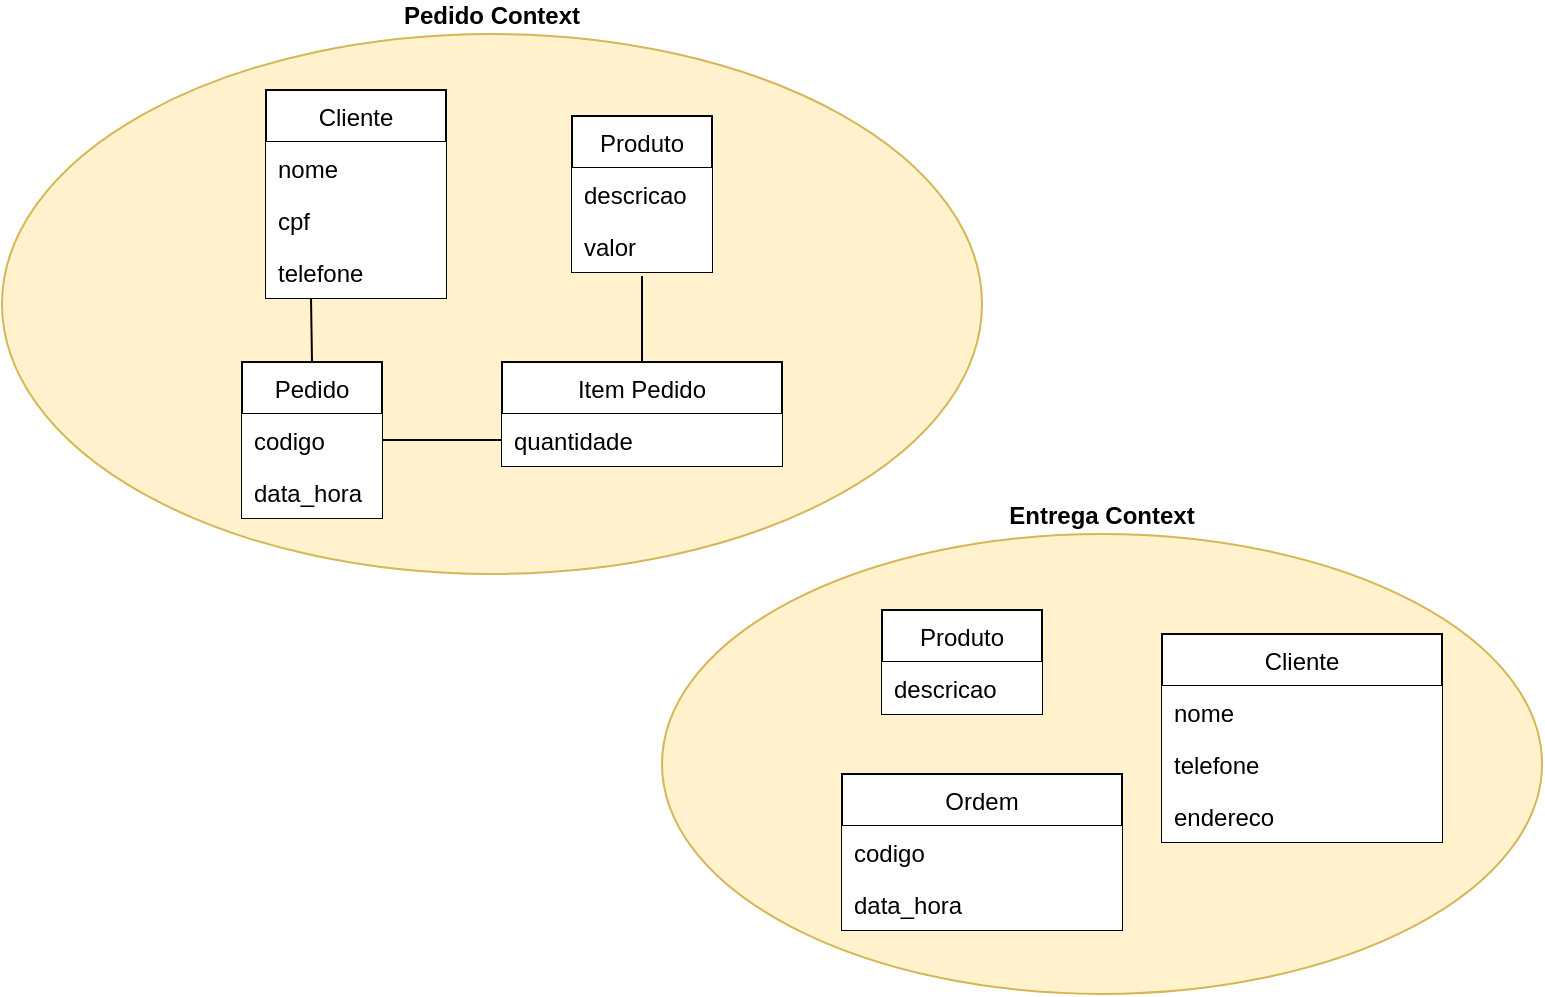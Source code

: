 <mxfile version="14.9.3" type="github">
  <diagram id="qcqPcz8LdrNDXaNSJcfC" name="Page-1">
    <mxGraphModel dx="1422" dy="774" grid="1" gridSize="10" guides="1" tooltips="1" connect="1" arrows="1" fold="1" page="1" pageScale="1" pageWidth="850" pageHeight="1100" math="0" shadow="0">
      <root>
        <mxCell id="0" />
        <mxCell id="1" parent="0" />
        <mxCell id="J9RusMExjl6bTPECqHxw-5" value="&lt;b&gt;Pedido Context&lt;/b&gt;" style="ellipse;whiteSpace=wrap;html=1;labelPosition=center;verticalLabelPosition=top;align=center;verticalAlign=bottom;fillColor=#fff2cc;strokeColor=#d6b656;" vertex="1" parent="1">
          <mxGeometry x="40" y="210" width="490" height="270" as="geometry" />
        </mxCell>
        <mxCell id="J9RusMExjl6bTPECqHxw-8" value="&lt;b&gt;Entrega Context&lt;/b&gt;" style="ellipse;whiteSpace=wrap;html=1;labelPosition=center;verticalLabelPosition=top;align=center;verticalAlign=bottom;fillColor=#fff2cc;strokeColor=#d6b656;" vertex="1" parent="1">
          <mxGeometry x="370" y="460" width="440" height="230" as="geometry" />
        </mxCell>
        <mxCell id="J9RusMExjl6bTPECqHxw-12" value="Cliente" style="swimlane;fontStyle=0;childLayout=stackLayout;horizontal=1;startSize=26;horizontalStack=0;resizeParent=1;resizeParentMax=0;resizeLast=0;collapsible=1;marginBottom=0;" vertex="1" parent="1">
          <mxGeometry x="172" y="238" width="90" height="104" as="geometry" />
        </mxCell>
        <mxCell id="J9RusMExjl6bTPECqHxw-13" value="nome" style="text;strokeColor=none;align=left;verticalAlign=top;spacingLeft=4;spacingRight=4;overflow=hidden;rotatable=0;points=[[0,0.5],[1,0.5]];portConstraint=eastwest;fillColor=#ffffff;" vertex="1" parent="J9RusMExjl6bTPECqHxw-12">
          <mxGeometry y="26" width="90" height="26" as="geometry" />
        </mxCell>
        <mxCell id="J9RusMExjl6bTPECqHxw-14" value="cpf" style="text;strokeColor=none;align=left;verticalAlign=top;spacingLeft=4;spacingRight=4;overflow=hidden;rotatable=0;points=[[0,0.5],[1,0.5]];portConstraint=eastwest;fillColor=#ffffff;" vertex="1" parent="J9RusMExjl6bTPECqHxw-12">
          <mxGeometry y="52" width="90" height="26" as="geometry" />
        </mxCell>
        <mxCell id="J9RusMExjl6bTPECqHxw-15" value="telefone" style="text;strokeColor=none;align=left;verticalAlign=top;spacingLeft=4;spacingRight=4;overflow=hidden;rotatable=0;points=[[0,0.5],[1,0.5]];portConstraint=eastwest;fillColor=#ffffff;" vertex="1" parent="J9RusMExjl6bTPECqHxw-12">
          <mxGeometry y="78" width="90" height="26" as="geometry" />
        </mxCell>
        <mxCell id="J9RusMExjl6bTPECqHxw-16" value="Produto" style="swimlane;fontStyle=0;childLayout=stackLayout;horizontal=1;startSize=26;horizontalStack=0;resizeParent=1;resizeParentMax=0;resizeLast=0;collapsible=1;marginBottom=0;" vertex="1" parent="1">
          <mxGeometry x="325" y="251" width="70" height="78" as="geometry" />
        </mxCell>
        <mxCell id="J9RusMExjl6bTPECqHxw-17" value="descricao" style="text;strokeColor=none;align=left;verticalAlign=top;spacingLeft=4;spacingRight=4;overflow=hidden;rotatable=0;points=[[0,0.5],[1,0.5]];portConstraint=eastwest;fillColor=#ffffff;" vertex="1" parent="J9RusMExjl6bTPECqHxw-16">
          <mxGeometry y="26" width="70" height="26" as="geometry" />
        </mxCell>
        <mxCell id="J9RusMExjl6bTPECqHxw-18" value="valor" style="text;strokeColor=none;align=left;verticalAlign=top;spacingLeft=4;spacingRight=4;overflow=hidden;rotatable=0;points=[[0,0.5],[1,0.5]];portConstraint=eastwest;fillColor=#ffffff;" vertex="1" parent="J9RusMExjl6bTPECqHxw-16">
          <mxGeometry y="52" width="70" height="26" as="geometry" />
        </mxCell>
        <mxCell id="J9RusMExjl6bTPECqHxw-23" style="rounded=0;orthogonalLoop=1;jettySize=auto;html=1;entryX=0.25;entryY=1;entryDx=0;entryDy=0;endArrow=none;endFill=0;exitX=0.5;exitY=0;exitDx=0;exitDy=0;" edge="1" parent="1" source="J9RusMExjl6bTPECqHxw-20" target="J9RusMExjl6bTPECqHxw-12">
          <mxGeometry relative="1" as="geometry" />
        </mxCell>
        <mxCell id="J9RusMExjl6bTPECqHxw-40" value="" style="edgeStyle=none;rounded=0;orthogonalLoop=1;jettySize=auto;html=1;endArrow=none;endFill=0;" edge="1" parent="1" source="J9RusMExjl6bTPECqHxw-20" target="J9RusMExjl6bTPECqHxw-37">
          <mxGeometry relative="1" as="geometry" />
        </mxCell>
        <mxCell id="J9RusMExjl6bTPECqHxw-20" value="Pedido" style="swimlane;fontStyle=0;childLayout=stackLayout;horizontal=1;startSize=26;horizontalStack=0;resizeParent=1;resizeParentMax=0;resizeLast=0;collapsible=1;marginBottom=0;" vertex="1" parent="1">
          <mxGeometry x="160" y="374" width="70" height="78" as="geometry" />
        </mxCell>
        <mxCell id="J9RusMExjl6bTPECqHxw-21" value="codigo" style="text;strokeColor=none;align=left;verticalAlign=top;spacingLeft=4;spacingRight=4;overflow=hidden;rotatable=0;points=[[0,0.5],[1,0.5]];portConstraint=eastwest;fillColor=#ffffff;" vertex="1" parent="J9RusMExjl6bTPECqHxw-20">
          <mxGeometry y="26" width="70" height="26" as="geometry" />
        </mxCell>
        <mxCell id="J9RusMExjl6bTPECqHxw-22" value="data_hora" style="text;strokeColor=none;align=left;verticalAlign=top;spacingLeft=4;spacingRight=4;overflow=hidden;rotatable=0;points=[[0,0.5],[1,0.5]];portConstraint=eastwest;fillColor=#ffffff;" vertex="1" parent="J9RusMExjl6bTPECqHxw-20">
          <mxGeometry y="52" width="70" height="26" as="geometry" />
        </mxCell>
        <mxCell id="J9RusMExjl6bTPECqHxw-25" value="Produto" style="swimlane;fontStyle=0;childLayout=stackLayout;horizontal=1;startSize=26;horizontalStack=0;resizeParent=1;resizeParentMax=0;resizeLast=0;collapsible=1;marginBottom=0;" vertex="1" parent="1">
          <mxGeometry x="480" y="498" width="80" height="52" as="geometry" />
        </mxCell>
        <mxCell id="J9RusMExjl6bTPECqHxw-26" value="descricao" style="text;strokeColor=none;align=left;verticalAlign=top;spacingLeft=4;spacingRight=4;overflow=hidden;rotatable=0;points=[[0,0.5],[1,0.5]];portConstraint=eastwest;fillColor=#ffffff;" vertex="1" parent="J9RusMExjl6bTPECqHxw-25">
          <mxGeometry y="26" width="80" height="26" as="geometry" />
        </mxCell>
        <mxCell id="J9RusMExjl6bTPECqHxw-28" value="Ordem" style="swimlane;fontStyle=0;childLayout=stackLayout;horizontal=1;startSize=26;horizontalStack=0;resizeParent=1;resizeParentMax=0;resizeLast=0;collapsible=1;marginBottom=0;" vertex="1" parent="1">
          <mxGeometry x="460" y="580" width="140" height="78" as="geometry" />
        </mxCell>
        <mxCell id="J9RusMExjl6bTPECqHxw-29" value="codigo" style="text;strokeColor=none;align=left;verticalAlign=top;spacingLeft=4;spacingRight=4;overflow=hidden;rotatable=0;points=[[0,0.5],[1,0.5]];portConstraint=eastwest;fillColor=#ffffff;" vertex="1" parent="J9RusMExjl6bTPECqHxw-28">
          <mxGeometry y="26" width="140" height="26" as="geometry" />
        </mxCell>
        <mxCell id="J9RusMExjl6bTPECqHxw-30" value="data_hora" style="text;strokeColor=none;align=left;verticalAlign=top;spacingLeft=4;spacingRight=4;overflow=hidden;rotatable=0;points=[[0,0.5],[1,0.5]];portConstraint=eastwest;fillColor=#ffffff;" vertex="1" parent="J9RusMExjl6bTPECqHxw-28">
          <mxGeometry y="52" width="140" height="26" as="geometry" />
        </mxCell>
        <mxCell id="J9RusMExjl6bTPECqHxw-31" value="Cliente" style="swimlane;fontStyle=0;childLayout=stackLayout;horizontal=1;startSize=26;horizontalStack=0;resizeParent=1;resizeParentMax=0;resizeLast=0;collapsible=1;marginBottom=0;" vertex="1" parent="1">
          <mxGeometry x="620" y="510" width="140" height="104" as="geometry" />
        </mxCell>
        <mxCell id="J9RusMExjl6bTPECqHxw-32" value="nome" style="text;strokeColor=none;align=left;verticalAlign=top;spacingLeft=4;spacingRight=4;overflow=hidden;rotatable=0;points=[[0,0.5],[1,0.5]];portConstraint=eastwest;fillColor=#ffffff;" vertex="1" parent="J9RusMExjl6bTPECqHxw-31">
          <mxGeometry y="26" width="140" height="26" as="geometry" />
        </mxCell>
        <mxCell id="J9RusMExjl6bTPECqHxw-34" value="telefone" style="text;strokeColor=none;align=left;verticalAlign=top;spacingLeft=4;spacingRight=4;overflow=hidden;rotatable=0;points=[[0,0.5],[1,0.5]];portConstraint=eastwest;fillColor=#ffffff;" vertex="1" parent="J9RusMExjl6bTPECqHxw-31">
          <mxGeometry y="52" width="140" height="26" as="geometry" />
        </mxCell>
        <mxCell id="J9RusMExjl6bTPECqHxw-35" value="endereco" style="text;strokeColor=none;align=left;verticalAlign=top;spacingLeft=4;spacingRight=4;overflow=hidden;rotatable=0;points=[[0,0.5],[1,0.5]];portConstraint=eastwest;fillColor=#ffffff;" vertex="1" parent="J9RusMExjl6bTPECqHxw-31">
          <mxGeometry y="78" width="140" height="26" as="geometry" />
        </mxCell>
        <mxCell id="J9RusMExjl6bTPECqHxw-39" style="rounded=0;orthogonalLoop=1;jettySize=auto;html=1;exitX=0.5;exitY=0;exitDx=0;exitDy=0;entryX=0.5;entryY=1.077;entryDx=0;entryDy=0;entryPerimeter=0;endArrow=none;endFill=0;" edge="1" parent="1" source="J9RusMExjl6bTPECqHxw-36" target="J9RusMExjl6bTPECqHxw-18">
          <mxGeometry relative="1" as="geometry" />
        </mxCell>
        <mxCell id="J9RusMExjl6bTPECqHxw-36" value="Item Pedido" style="swimlane;fontStyle=0;childLayout=stackLayout;horizontal=1;startSize=26;horizontalStack=0;resizeParent=1;resizeParentMax=0;resizeLast=0;collapsible=1;marginBottom=0;" vertex="1" parent="1">
          <mxGeometry x="290" y="374" width="140" height="52" as="geometry" />
        </mxCell>
        <mxCell id="J9RusMExjl6bTPECqHxw-37" value="quantidade" style="text;strokeColor=none;align=left;verticalAlign=top;spacingLeft=4;spacingRight=4;overflow=hidden;rotatable=0;points=[[0,0.5],[1,0.5]];portConstraint=eastwest;fillColor=#ffffff;" vertex="1" parent="J9RusMExjl6bTPECqHxw-36">
          <mxGeometry y="26" width="140" height="26" as="geometry" />
        </mxCell>
      </root>
    </mxGraphModel>
  </diagram>
</mxfile>
